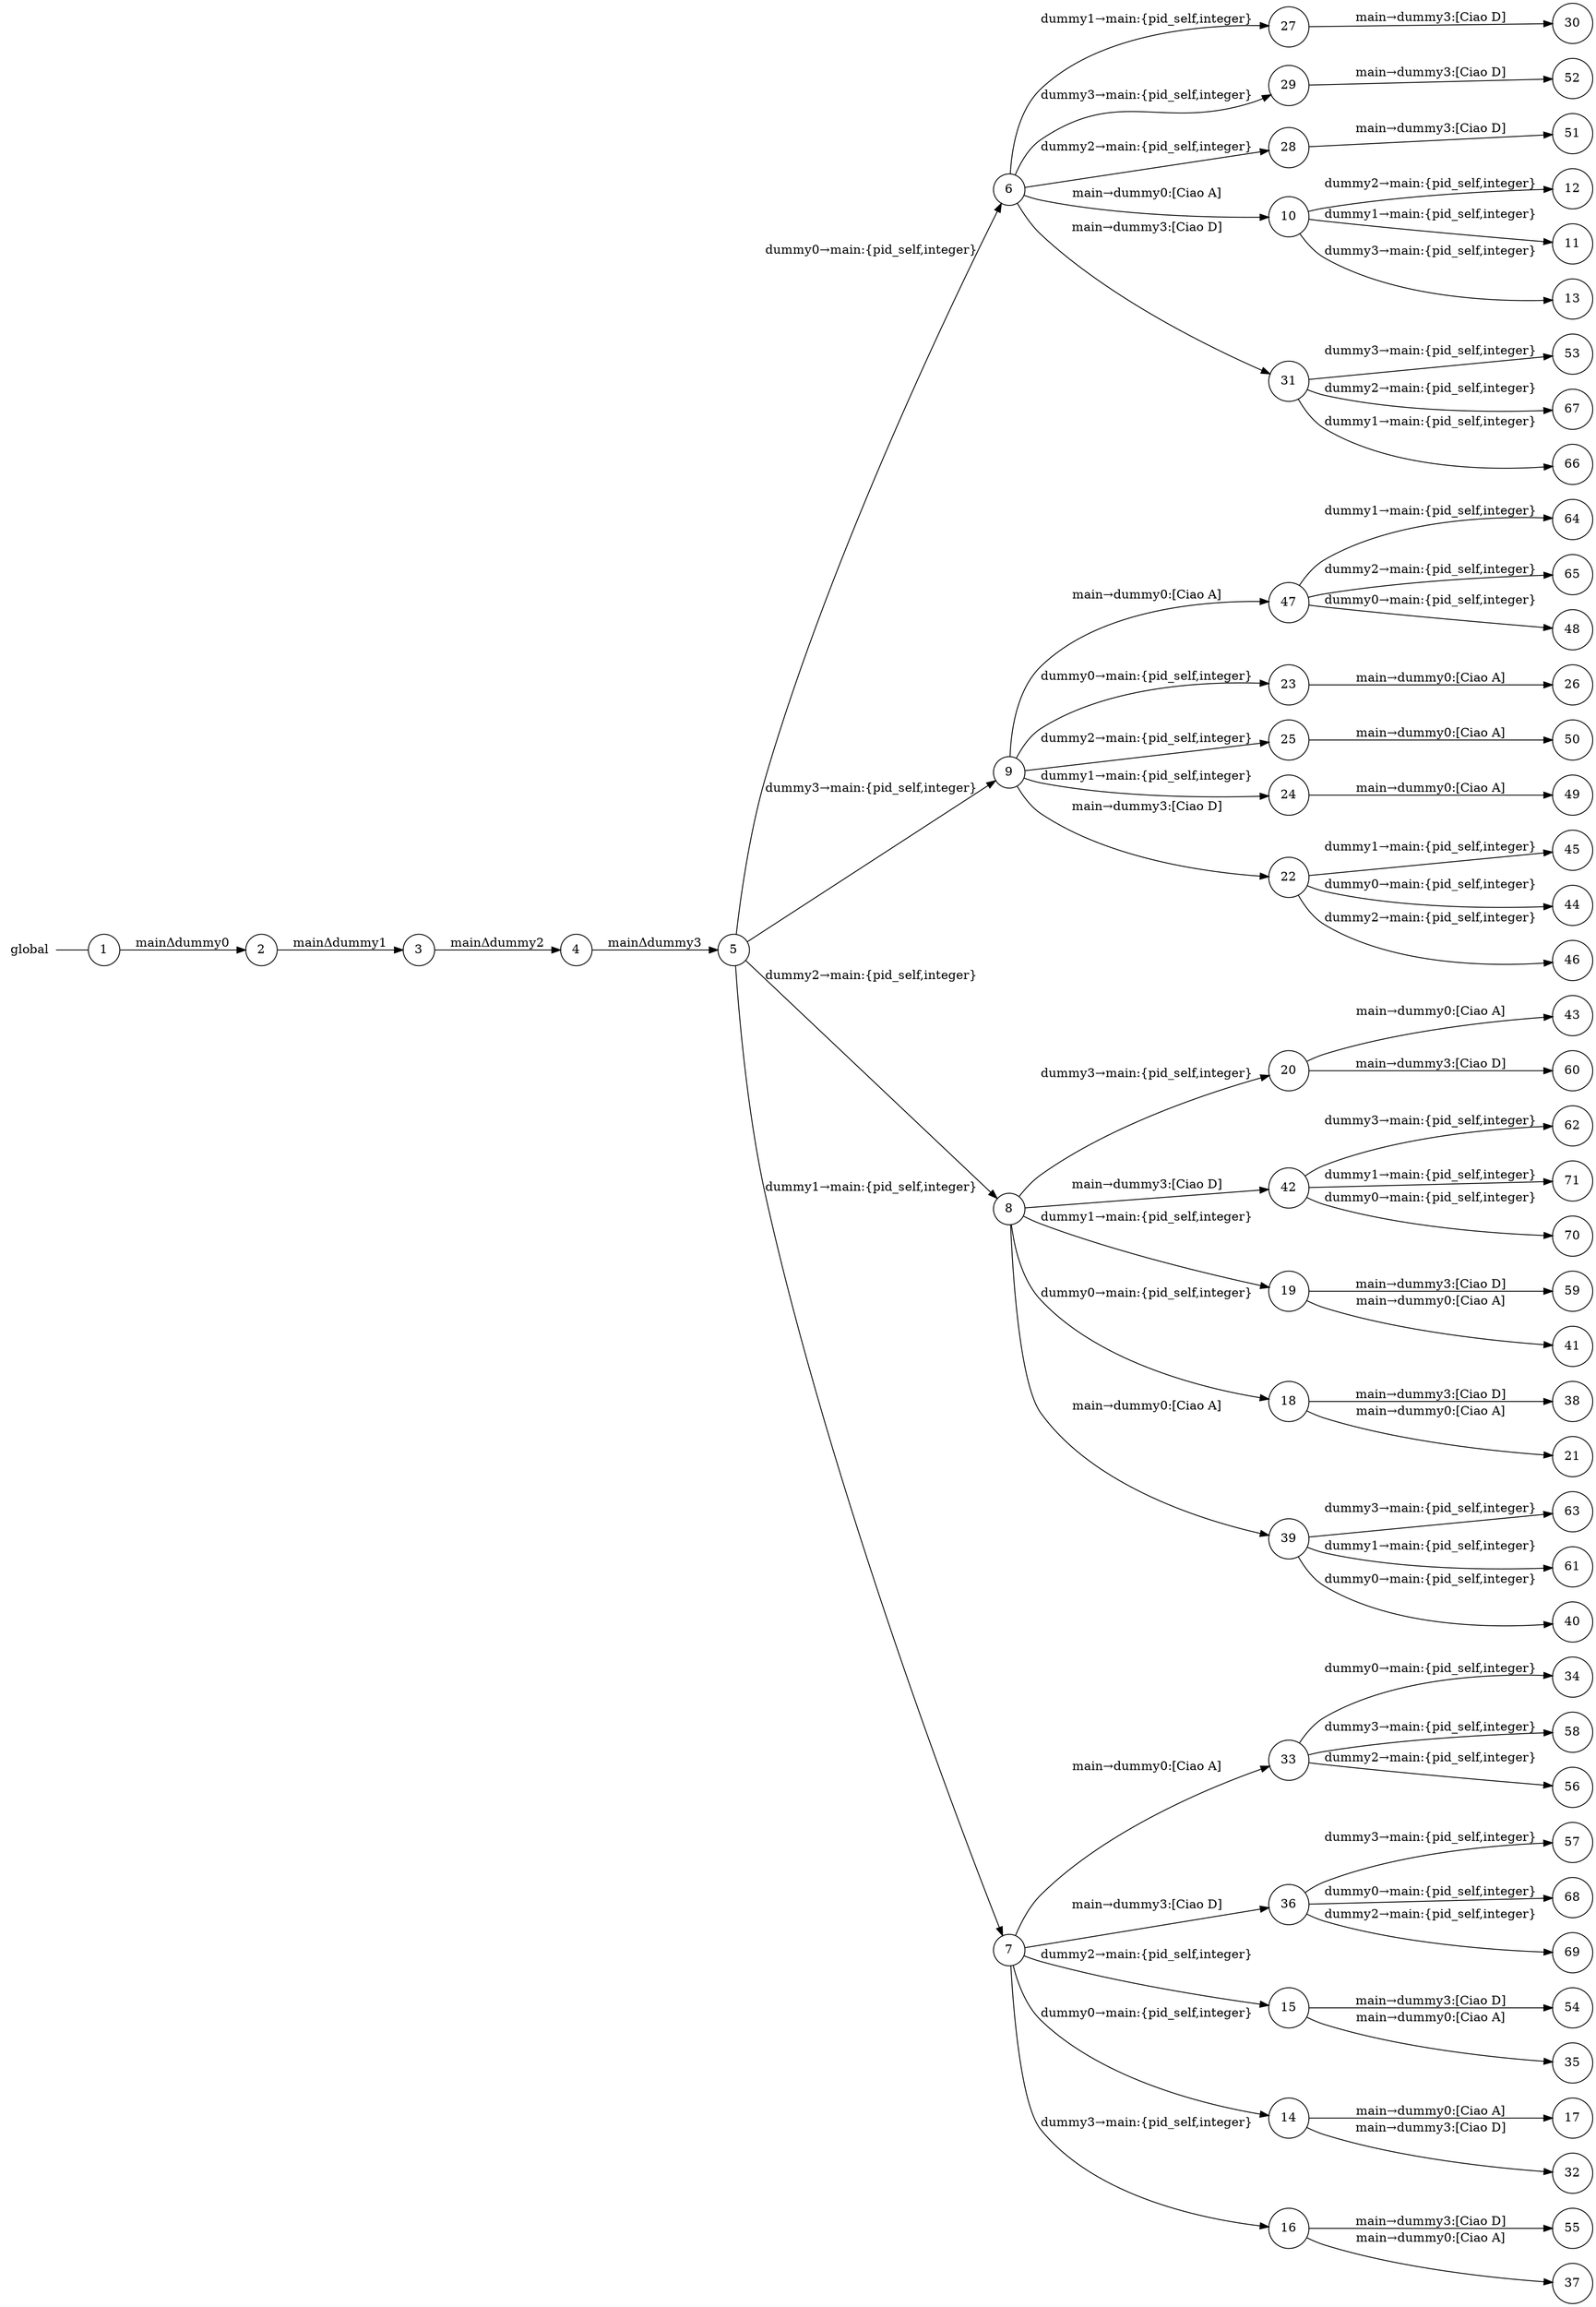 digraph global {
	rankdir="LR";
	n_0 [label="global", shape="plaintext"];
	n_1 [id="33", shape=circle, label="33"];
	n_2 [id="34", shape=circle, label="34"];
	n_3 [id="20", shape=circle, label="20"];
	n_4 [id="58", shape=circle, label="58"];
	n_5 [id="57", shape=circle, label="57"];
	n_6 [id="27", shape=circle, label="27"];
	n_7 [id="47", shape=circle, label="47"];
	n_8 [id="29", shape=circle, label="29"];
	n_9 [id="23", shape=circle, label="23"];
	n_10 [id="55", shape=circle, label="55"];
	n_11 [id="25", shape=circle, label="25"];
	n_12 [id="68", shape=circle, label="68"];
	n_13 [id="36", shape=circle, label="36"];
	n_14 [id="5", shape=circle, label="5"];
	n_15 [id="63", shape=circle, label="63"];
	n_16 [id="28", shape=circle, label="28"];
	n_17 [id="64", shape=circle, label="64"];
	n_18 [id="15", shape=circle, label="15"];
	n_19 [id="42", shape=circle, label="42"];
	n_20 [id="19", shape=circle, label="19"];
	n_21 [id="12", shape=circle, label="12"];
	n_22 [id="11", shape=circle, label="11"];
	n_23 [id="17", shape=circle, label="17"];
	n_24 [id="53", shape=circle, label="53"];
	n_25 [id="50", shape=circle, label="50"];
	n_26 [id="62", shape=circle, label="62"];
	n_27 [id="67", shape=circle, label="67"];
	n_28 [id="54", shape=circle, label="54"];
	n_29 [id="18", shape=circle, label="18"];
	n_30 [id="61", shape=circle, label="61"];
	n_31 [id="37", shape=circle, label="37"];
	n_32 [id="51", shape=circle, label="51"];
	n_33 [id="14", shape=circle, label="14"];
	n_34 [id="66", shape=circle, label="66"];
	n_35 [id="6", shape=circle, label="6"];
	n_36 [id="38", shape=circle, label="38"];
	n_37 [id="13", shape=circle, label="13"];
	n_38 [id="24", shape=circle, label="24"];
	n_39 [id="10", shape=circle, label="10"];
	n_40 [id="43", shape=circle, label="43"];
	n_41 [id="30", shape=circle, label="30"];
	n_42 [id="71", shape=circle, label="71"];
	n_43 [id="59", shape=circle, label="59"];
	n_44 [id="40", shape=circle, label="40"];
	n_45 [id="22", shape=circle, label="22"];
	n_46 [id="65", shape=circle, label="65"];
	n_47 [id="39", shape=circle, label="39"];
	n_48 [id="60", shape=circle, label="60"];
	n_49 [id="1", shape=circle, label="1"];
	n_0 -> n_49 [arrowhead=none];
	n_50 [id="45", shape=circle, label="45"];
	n_51 [id="26", shape=circle, label="26"];
	n_52 [id="9", shape=circle, label="9"];
	n_53 [id="2", shape=circle, label="2"];
	n_54 [id="21", shape=circle, label="21"];
	n_55 [id="44", shape=circle, label="44"];
	n_56 [id="69", shape=circle, label="69"];
	n_57 [id="46", shape=circle, label="46"];
	n_58 [id="8", shape=circle, label="8"];
	n_59 [id="48", shape=circle, label="48"];
	n_60 [id="4", shape=circle, label="4"];
	n_61 [id="70", shape=circle, label="70"];
	n_62 [id="35", shape=circle, label="35"];
	n_63 [id="31", shape=circle, label="31"];
	n_64 [id="32", shape=circle, label="32"];
	n_65 [id="41", shape=circle, label="41"];
	n_66 [id="7", shape=circle, label="7"];
	n_67 [id="3", shape=circle, label="3"];
	n_68 [id="52", shape=circle, label="52"];
	n_69 [id="56", shape=circle, label="56"];
	n_70 [id="49", shape=circle, label="49"];
	n_71 [id="16", shape=circle, label="16"];

	n_1 -> n_69 [id="[$e|54]", label="dummy2→main:{pid_self,integer}"];
	n_20 -> n_43 [id="[$e|57]", label="main→dummy3:[Ciao D]"];
	n_33 -> n_64 [id="[$e|30]", label="main→dummy3:[Ciao D]"];
	n_52 -> n_11 [id="[$e|23]", label="dummy2→main:{pid_self,integer}"];
	n_71 -> n_10 [id="[$e|53]", label="main→dummy3:[Ciao D]"];
	n_7 -> n_46 [id="[$e|63]", label="dummy2→main:{pid_self,integer}"];
	n_13 -> n_5 [id="[$e|55]", label="dummy3→main:{pid_self,integer}"];
	n_53 -> n_67 [id="[$e|1]", label="mainΔdummy1"];
	n_19 -> n_26 [id="[$e|60]", label="dummy3→main:{pid_self,integer}"];
	n_60 -> n_14 [id="[$e|3]", label="mainΔdummy3"];
	n_66 -> n_33 [id="[$e|12]", label="dummy0→main:{pid_self,integer}"];
	n_6 -> n_41 [id="[$e|28]", label="main→dummy3:[Ciao D]"];
	n_38 -> n_70 [id="[$e|47]", label="main→dummy0:[Ciao A]"];
	n_58 -> n_19 [id="[$e|40]", label="main→dummy3:[Ciao D]"];
	n_58 -> n_47 [id="[$e|37]", label="main→dummy0:[Ciao A]"];
	n_45 -> n_50 [id="[$e|43]", label="dummy1→main:{pid_self,integer}"];
	n_14 -> n_58 [id="[$e|6]", label="dummy2→main:{pid_self,integer}"];
	n_52 -> n_38 [id="[$e|22]", label="dummy1→main:{pid_self,integer}"];
	n_14 -> n_52 [id="[$e|7]", label="dummy3→main:{pid_self,integer}"];
	n_47 -> n_15 [id="[$e|61]", label="dummy3→main:{pid_self,integer}"];
	n_14 -> n_66 [id="[$e|5]", label="dummy1→main:{pid_self,integer}"];
	n_20 -> n_65 [id="[$e|39]", label="main→dummy0:[Ciao A]"];
	n_13 -> n_56 [id="[$e|67]", label="dummy2→main:{pid_self,integer}"];
	n_49 -> n_53 [id="[$e|0]", label="mainΔdummy0"];
	n_18 -> n_62 [id="[$e|33]", label="main→dummy0:[Ciao A]"];
	n_58 -> n_20 [id="[$e|17]", label="dummy1→main:{pid_self,integer}"];
	n_7 -> n_59 [id="[$e|46]", label="dummy0→main:{pid_self,integer}"];
	n_29 -> n_54 [id="[$e|19]", label="main→dummy0:[Ciao A]"];
	n_66 -> n_13 [id="[$e|34]", label="main→dummy3:[Ciao D]"];
	n_63 -> n_34 [id="[$e|64]", label="dummy1→main:{pid_self,integer}"];
	n_35 -> n_39 [id="[$e|8]", label="main→dummy0:[Ciao A]"];
	n_45 -> n_55 [id="[$e|42]", label="dummy0→main:{pid_self,integer}"];
	n_35 -> n_6 [id="[$e|25]", label="dummy1→main:{pid_self,integer}"];
	n_47 -> n_44 [id="[$e|38]", label="dummy0→main:{pid_self,integer}"];
	n_63 -> n_24 [id="[$e|51]", label="dummy3→main:{pid_self,integer}"];
	n_52 -> n_45 [id="[$e|20]", label="main→dummy3:[Ciao D]"];
	n_39 -> n_37 [id="[$e|11]", label="dummy3→main:{pid_self,integer}"];
	n_8 -> n_68 [id="[$e|50]", label="main→dummy3:[Ciao D]"];
	n_19 -> n_61 [id="[$e|68]", label="dummy0→main:{pid_self,integer}"];
	n_35 -> n_63 [id="[$e|29]", label="main→dummy3:[Ciao D]"];
	n_16 -> n_32 [id="[$e|49]", label="main→dummy3:[Ciao D]"];
	n_14 -> n_35 [id="[$e|4]", label="dummy0→main:{pid_self,integer}"];
	n_67 -> n_60 [id="[$e|2]", label="mainΔdummy2"];
	n_66 -> n_18 [id="[$e|13]", label="dummy2→main:{pid_self,integer}"];
	n_7 -> n_17 [id="[$e|62]", label="dummy1→main:{pid_self,integer}"];
	n_35 -> n_8 [id="[$e|27]", label="dummy3→main:{pid_self,integer}"];
	n_47 -> n_30 [id="[$e|59]", label="dummy1→main:{pid_self,integer}"];
	n_71 -> n_31 [id="[$e|35]", label="main→dummy0:[Ciao A]"];
	n_52 -> n_9 [id="[$e|21]", label="dummy0→main:{pid_self,integer}"];
	n_3 -> n_48 [id="[$e|58]", label="main→dummy3:[Ciao D]"];
	n_66 -> n_1 [id="[$e|31]", label="main→dummy0:[Ciao A]"];
	n_9 -> n_51 [id="[$e|24]", label="main→dummy0:[Ciao A]"];
	n_3 -> n_40 [id="[$e|41]", label="main→dummy0:[Ciao A]"];
	n_66 -> n_71 [id="[$e|14]", label="dummy3→main:{pid_self,integer}"];
	n_52 -> n_7 [id="[$e|45]", label="main→dummy0:[Ciao A]"];
	n_1 -> n_2 [id="[$e|32]", label="dummy0→main:{pid_self,integer}"];
	n_19 -> n_42 [id="[$e|69]", label="dummy1→main:{pid_self,integer}"];
	n_39 -> n_22 [id="[$e|9]", label="dummy1→main:{pid_self,integer}"];
	n_33 -> n_23 [id="[$e|15]", label="main→dummy0:[Ciao A]"];
	n_58 -> n_29 [id="[$e|16]", label="dummy0→main:{pid_self,integer}"];
	n_11 -> n_25 [id="[$e|48]", label="main→dummy0:[Ciao A]"];
	n_39 -> n_21 [id="[$e|10]", label="dummy2→main:{pid_self,integer}"];
	n_63 -> n_27 [id="[$e|65]", label="dummy2→main:{pid_self,integer}"];
	n_13 -> n_12 [id="[$e|66]", label="dummy0→main:{pid_self,integer}"];
	n_58 -> n_3 [id="[$e|18]", label="dummy3→main:{pid_self,integer}"];
	n_45 -> n_57 [id="[$e|44]", label="dummy2→main:{pid_self,integer}"];
	n_29 -> n_36 [id="[$e|36]", label="main→dummy3:[Ciao D]"];
	n_1 -> n_4 [id="[$e|56]", label="dummy3→main:{pid_self,integer}"];
	n_18 -> n_28 [id="[$e|52]", label="main→dummy3:[Ciao D]"];
	n_35 -> n_16 [id="[$e|26]", label="dummy2→main:{pid_self,integer}"];
}
